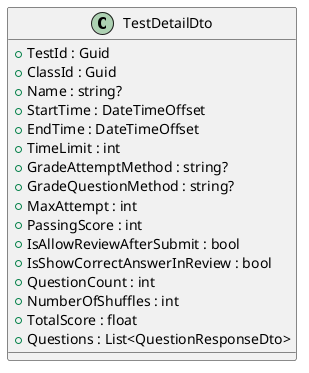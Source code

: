 @startuml
class TestDetailDto {
    + TestId : Guid
    + ClassId : Guid
    + Name : string?
    + StartTime : DateTimeOffset
    + EndTime : DateTimeOffset
    + TimeLimit : int
    + GradeAttemptMethod : string?
    + GradeQuestionMethod : string?
    + MaxAttempt : int
    + PassingScore : int
    + IsAllowReviewAfterSubmit : bool
    + IsShowCorrectAnswerInReview : bool
    + QuestionCount : int
    + NumberOfShuffles : int
    + TotalScore : float
    + Questions : List<QuestionResponseDto>
}
@enduml